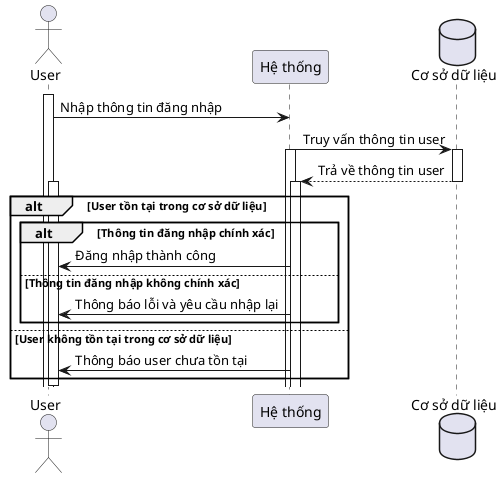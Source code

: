 @startuml

actor User
participant "Hệ thống" as System
database "Cơ sở dữ liệu" as Database

activate User
User -> System: Nhập thông tin đăng nhập
System -> Database: Truy vấn thông tin user
activate Database
activate System
Database --> System: Trả về thông tin user
deactivate Database

alt User tồn tại trong cơ sở dữ liệu
    activate User
    alt Thông tin đăng nhập chính xác
    activate System
        System -> User: Đăng nhập thành công
    else Thông tin đăng nhập không chính xác
        System -> User: Thông báo lỗi và yêu cầu nhập lại
    end
else User không tồn tại trong cơ sở dữ liệu
    System -> User: Thông báo user chưa tồn tại
end
deactivate User

@enduml
